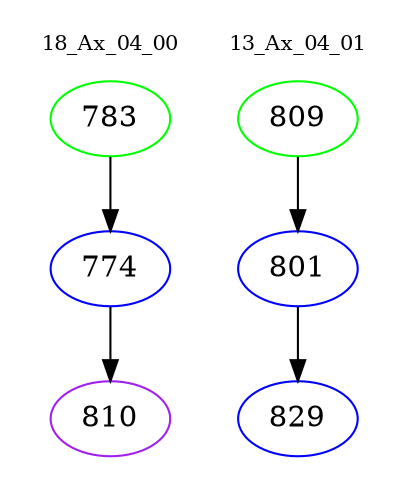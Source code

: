 digraph{
subgraph cluster_0 {
color = white
label = "18_Ax_04_00";
fontsize=10;
T0_783 [label="783", color="green"]
T0_783 -> T0_774 [color="black"]
T0_774 [label="774", color="blue"]
T0_774 -> T0_810 [color="black"]
T0_810 [label="810", color="purple"]
}
subgraph cluster_1 {
color = white
label = "13_Ax_04_01";
fontsize=10;
T1_809 [label="809", color="green"]
T1_809 -> T1_801 [color="black"]
T1_801 [label="801", color="blue"]
T1_801 -> T1_829 [color="black"]
T1_829 [label="829", color="blue"]
}
}
